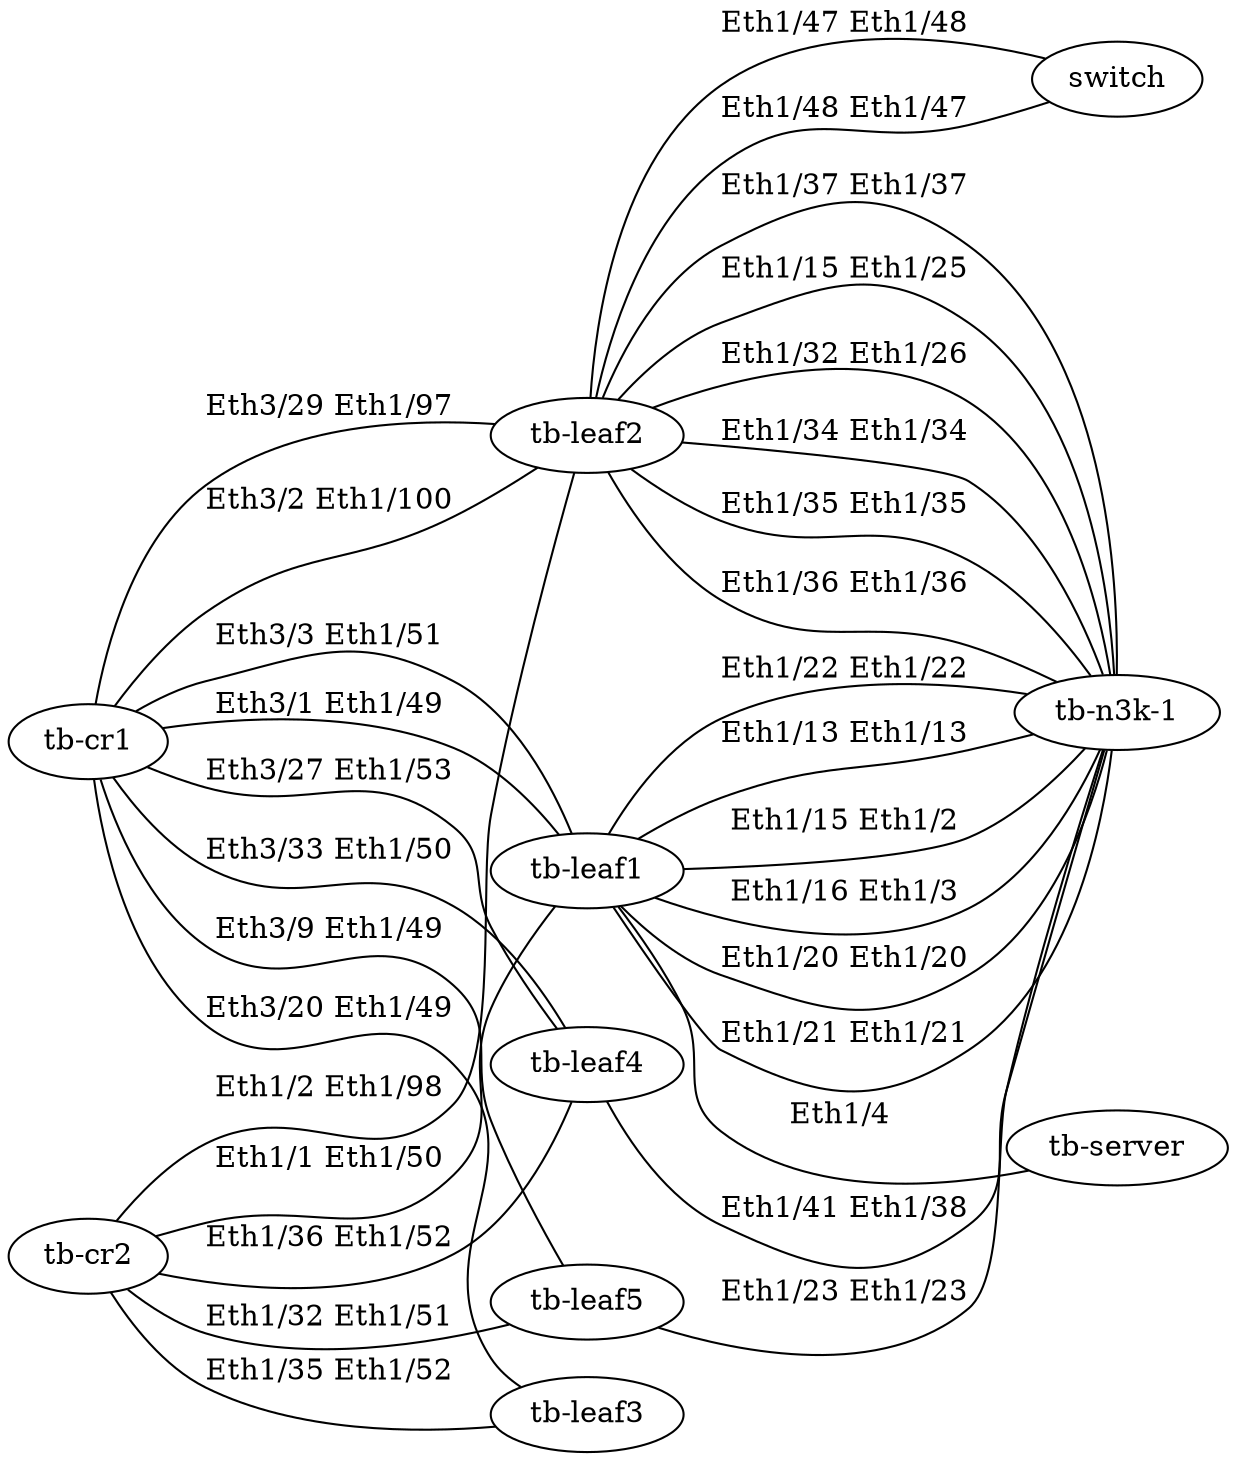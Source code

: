 
graph topology {
    rankdir=LR;
    "tb-cr1" [label="tb-cr1"];
    "tb-cr2" [label="tb-cr2"];
    "tb-leaf4" [label="tb-leaf4"];
    "tb-leaf5" [label="tb-leaf5"];
    "tb-leaf2" [label="tb-leaf2"];
    "tb-leaf3" [label="tb-leaf3"];
    "tb-leaf1" [label="tb-leaf1"];
    "tb-n3k-1" [label="tb-n3k-1"];
    "switch" [label="switch"];
    "tb-server" [label="tb-server"];

    "tb-cr1" -- "tb-leaf1" [label="Eth3/1 Eth1/49"];
    "tb-cr1" -- "tb-leaf2" [label="Eth3/2 Eth1/100"];
    "tb-cr1" -- "tb-leaf1" [label="Eth3/3 Eth1/51"];
    "tb-cr1" -- "tb-leaf5" [label="Eth3/9 Eth1/49"];
    "tb-cr1" -- "tb-leaf3" [label="Eth3/20 Eth1/49"];
    "tb-cr1" -- "tb-leaf4" [label="Eth3/27 Eth1/53"];
    "tb-cr1" -- "tb-leaf2" [label="Eth3/29 Eth1/97"];
    "tb-cr1" -- "tb-leaf4" [label="Eth3/33 Eth1/50"];
    "tb-cr2" -- "tb-leaf1" [label="Eth1/1 Eth1/50"];
    "tb-cr2" -- "tb-leaf2" [label="Eth1/2 Eth1/98"];
    "tb-cr2" -- "tb-leaf5" [label="Eth1/32 Eth1/51"];
    "tb-cr2" -- "tb-leaf3" [label="Eth1/35 Eth1/52"];
    "tb-cr2" -- "tb-leaf4" [label="Eth1/36 Eth1/52"];
    "tb-leaf4" -- "tb-n3k-1" [label="Eth1/41 Eth1/38"];
    "tb-leaf5" -- "tb-n3k-1" [label="Eth1/23 Eth1/23"];
    "tb-leaf2" -- "tb-n3k-1" [label="Eth1/15 Eth1/25"];
    "tb-leaf2" -- "tb-n3k-1" [label="Eth1/32 Eth1/26"];
    "tb-leaf2" -- "tb-n3k-1" [label="Eth1/34 Eth1/34"];
    "tb-leaf2" -- "tb-n3k-1" [label="Eth1/35 Eth1/35"];
    "tb-leaf2" -- "tb-n3k-1" [label="Eth1/36 Eth1/36"];
    "tb-leaf2" -- "tb-n3k-1" [label="Eth1/37 Eth1/37"];
    "tb-leaf2" -- "switch" [label="Eth1/47 Eth1/48"];
    "tb-leaf2" -- "switch" [label="Eth1/48 Eth1/47"];
    "tb-leaf1" -- "tb-server" [label="Eth1/4 "];
    "tb-leaf1" -- "tb-n3k-1" [label="Eth1/13 Eth1/13"];
    "tb-leaf1" -- "tb-n3k-1" [label="Eth1/15 Eth1/2"];
    "tb-leaf1" -- "tb-n3k-1" [label="Eth1/16 Eth1/3"];
    "tb-leaf1" -- "tb-n3k-1" [label="Eth1/20 Eth1/20"];
    "tb-leaf1" -- "tb-n3k-1" [label="Eth1/21 Eth1/21"];
    "tb-leaf1" -- "tb-n3k-1" [label="Eth1/22 Eth1/22"];

}
